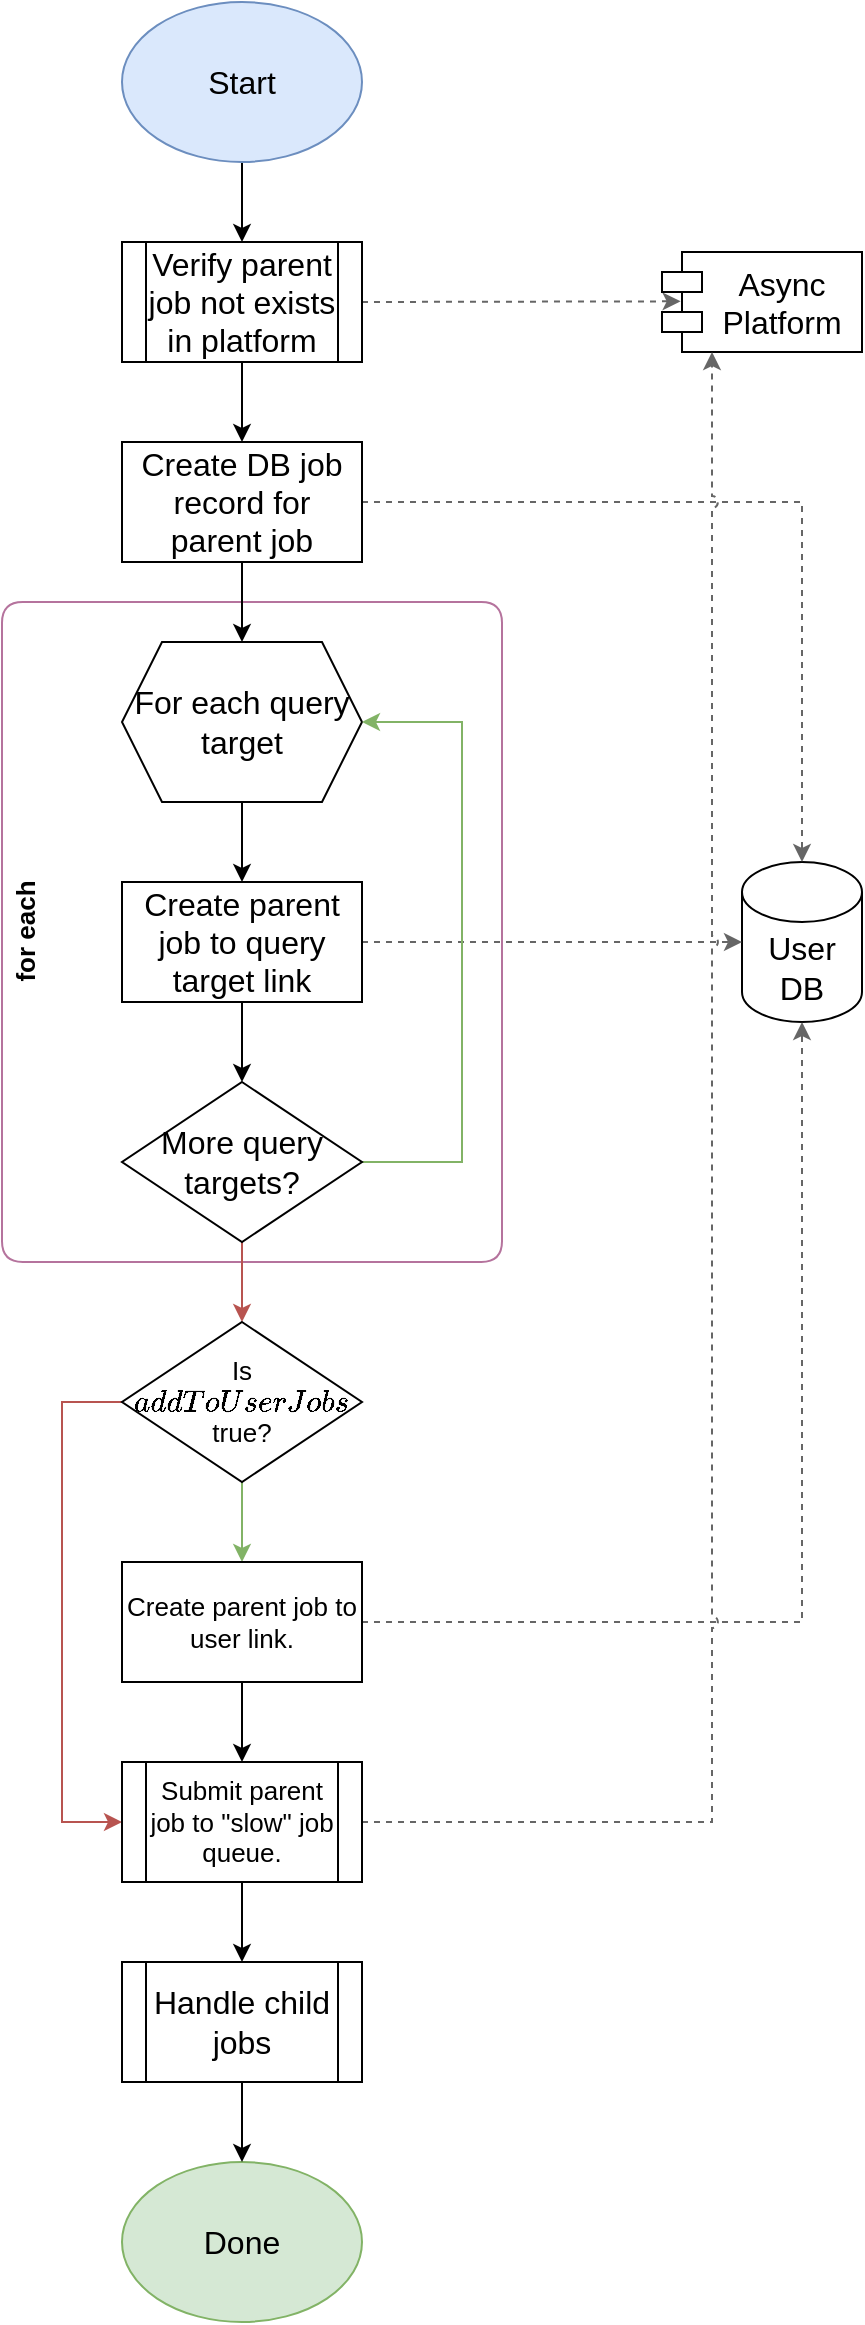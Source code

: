 <mxfile version="20.6.2" type="device"><diagram id="YfD4xRnCbd-SrvlBTTsH" name="Page-1"><mxGraphModel dx="3342" dy="1814" grid="1" gridSize="10" guides="1" tooltips="1" connect="1" arrows="1" fold="1" page="1" pageScale="1" pageWidth="850" pageHeight="1100" math="0" shadow="0"><root><mxCell id="0"/><mxCell id="1" parent="0"/><mxCell id="FpzqsYFzzmp3kluHj1mP-48" value="for each" style="swimlane;horizontal=0;whiteSpace=wrap;html=1;fontSize=13;swimlaneLine=0;glass=0;shadow=0;sketch=0;rounded=1;strokeColor=#B5739D;" vertex="1" parent="1"><mxGeometry y="300" width="250" height="330" as="geometry"><mxRectangle x="260" y="300" width="40" height="80" as="alternateBounds"/></mxGeometry></mxCell><mxCell id="FpzqsYFzzmp3kluHj1mP-4" style="edgeStyle=orthogonalEdgeStyle;rounded=0;orthogonalLoop=1;jettySize=auto;html=1;exitX=0.5;exitY=1;exitDx=0;exitDy=0;entryX=0.5;entryY=0;entryDx=0;entryDy=0;fontSize=16;" edge="1" parent="1" source="FpzqsYFzzmp3kluHj1mP-1" target="FpzqsYFzzmp3kluHj1mP-3"><mxGeometry relative="1" as="geometry"/></mxCell><mxCell id="FpzqsYFzzmp3kluHj1mP-1" value="Start" style="ellipse;whiteSpace=wrap;html=1;fontSize=16;fillColor=#dae8fc;strokeColor=#6c8ebf;" vertex="1" parent="1"><mxGeometry x="60" width="120" height="80" as="geometry"/></mxCell><mxCell id="FpzqsYFzzmp3kluHj1mP-6" style="edgeStyle=orthogonalEdgeStyle;rounded=0;orthogonalLoop=1;jettySize=auto;html=1;exitX=1;exitY=0.5;exitDx=0;exitDy=0;entryX=0.093;entryY=0.493;entryDx=0;entryDy=0;entryPerimeter=0;fontSize=16;fillColor=#f5f5f5;strokeColor=#666666;dashed=1;jumpStyle=arc;" edge="1" parent="1" source="FpzqsYFzzmp3kluHj1mP-3" target="FpzqsYFzzmp3kluHj1mP-5"><mxGeometry relative="1" as="geometry"/></mxCell><mxCell id="FpzqsYFzzmp3kluHj1mP-10" style="edgeStyle=orthogonalEdgeStyle;rounded=0;orthogonalLoop=1;jettySize=auto;html=1;exitX=0.5;exitY=1;exitDx=0;exitDy=0;entryX=0.5;entryY=0;entryDx=0;entryDy=0;fontSize=16;" edge="1" parent="1" source="FpzqsYFzzmp3kluHj1mP-3" target="FpzqsYFzzmp3kluHj1mP-8"><mxGeometry relative="1" as="geometry"/></mxCell><mxCell id="FpzqsYFzzmp3kluHj1mP-3" value="Verify parent job not exists in platform" style="shape=process;whiteSpace=wrap;html=1;backgroundOutline=1;fontSize=16;" vertex="1" parent="1"><mxGeometry x="60" y="120" width="120" height="60" as="geometry"/></mxCell><mxCell id="FpzqsYFzzmp3kluHj1mP-5" value="Async&#10;Platform" style="shape=module;align=left;spacingLeft=20;align=center;verticalAlign=top;fontSize=16;" vertex="1" parent="1"><mxGeometry x="330" y="125" width="100" height="50" as="geometry"/></mxCell><mxCell id="FpzqsYFzzmp3kluHj1mP-7" value="User&lt;br&gt;DB" style="shape=cylinder3;whiteSpace=wrap;html=1;boundedLbl=1;backgroundOutline=1;size=15;fontSize=16;" vertex="1" parent="1"><mxGeometry x="370" y="430" width="60" height="80" as="geometry"/></mxCell><mxCell id="FpzqsYFzzmp3kluHj1mP-9" style="edgeStyle=orthogonalEdgeStyle;rounded=0;orthogonalLoop=1;jettySize=auto;html=1;exitX=1;exitY=0.5;exitDx=0;exitDy=0;entryX=0.5;entryY=0;entryDx=0;entryDy=0;entryPerimeter=0;fontSize=16;fillColor=#f5f5f5;strokeColor=#666666;dashed=1;jumpStyle=arc;" edge="1" parent="1" source="FpzqsYFzzmp3kluHj1mP-8" target="FpzqsYFzzmp3kluHj1mP-7"><mxGeometry relative="1" as="geometry"/></mxCell><mxCell id="FpzqsYFzzmp3kluHj1mP-14" style="edgeStyle=orthogonalEdgeStyle;rounded=0;orthogonalLoop=1;jettySize=auto;html=1;exitX=0.5;exitY=1;exitDx=0;exitDy=0;entryX=0.5;entryY=0;entryDx=0;entryDy=0;fontSize=16;" edge="1" parent="1" source="FpzqsYFzzmp3kluHj1mP-8" target="FpzqsYFzzmp3kluHj1mP-13"><mxGeometry relative="1" as="geometry"/></mxCell><mxCell id="FpzqsYFzzmp3kluHj1mP-8" value="Create DB job record for parent job" style="rounded=0;whiteSpace=wrap;html=1;fontSize=16;" vertex="1" parent="1"><mxGeometry x="60" y="220" width="120" height="60" as="geometry"/></mxCell><mxCell id="FpzqsYFzzmp3kluHj1mP-20" style="edgeStyle=orthogonalEdgeStyle;rounded=0;orthogonalLoop=1;jettySize=auto;html=1;exitX=0.5;exitY=1;exitDx=0;exitDy=0;entryX=0.5;entryY=0;entryDx=0;entryDy=0;fontSize=16;" edge="1" parent="1" source="FpzqsYFzzmp3kluHj1mP-13" target="FpzqsYFzzmp3kluHj1mP-19"><mxGeometry relative="1" as="geometry"/></mxCell><mxCell id="FpzqsYFzzmp3kluHj1mP-13" value="For each query target" style="shape=hexagon;perimeter=hexagonPerimeter2;whiteSpace=wrap;html=1;fixedSize=1;fontSize=16;" vertex="1" parent="1"><mxGeometry x="60" y="320" width="120" height="80" as="geometry"/></mxCell><mxCell id="FpzqsYFzzmp3kluHj1mP-22" style="edgeStyle=orthogonalEdgeStyle;rounded=0;orthogonalLoop=1;jettySize=auto;html=1;exitX=0.5;exitY=1;exitDx=0;exitDy=0;entryX=0.5;entryY=0;entryDx=0;entryDy=0;fontSize=16;" edge="1" parent="1" source="FpzqsYFzzmp3kluHj1mP-19" target="FpzqsYFzzmp3kluHj1mP-21"><mxGeometry relative="1" as="geometry"/></mxCell><mxCell id="FpzqsYFzzmp3kluHj1mP-28" style="edgeStyle=orthogonalEdgeStyle;rounded=0;orthogonalLoop=1;jettySize=auto;html=1;exitX=1;exitY=0.5;exitDx=0;exitDy=0;fontSize=13;entryX=0;entryY=0.5;entryDx=0;entryDy=0;entryPerimeter=0;fillColor=#f5f5f5;strokeColor=#666666;dashed=1;jumpStyle=arc;" edge="1" parent="1" source="FpzqsYFzzmp3kluHj1mP-19" target="FpzqsYFzzmp3kluHj1mP-7"><mxGeometry relative="1" as="geometry"><mxPoint x="300" y="540" as="targetPoint"/><Array as="points"/></mxGeometry></mxCell><mxCell id="FpzqsYFzzmp3kluHj1mP-19" value="Create parent job to query target link" style="rounded=0;whiteSpace=wrap;html=1;fontSize=16;" vertex="1" parent="1"><mxGeometry x="60" y="440" width="120" height="60" as="geometry"/></mxCell><mxCell id="FpzqsYFzzmp3kluHj1mP-23" style="edgeStyle=orthogonalEdgeStyle;rounded=0;orthogonalLoop=1;jettySize=auto;html=1;exitX=1;exitY=0.5;exitDx=0;exitDy=0;entryX=1;entryY=0.5;entryDx=0;entryDy=0;fontSize=16;fillColor=#d5e8d4;strokeColor=#82b366;" edge="1" parent="1" source="FpzqsYFzzmp3kluHj1mP-21" target="FpzqsYFzzmp3kluHj1mP-13"><mxGeometry relative="1" as="geometry"><Array as="points"><mxPoint x="230" y="580"/><mxPoint x="230" y="360"/></Array></mxGeometry></mxCell><mxCell id="FpzqsYFzzmp3kluHj1mP-26" style="edgeStyle=orthogonalEdgeStyle;rounded=0;orthogonalLoop=1;jettySize=auto;html=1;exitX=0.5;exitY=1;exitDx=0;exitDy=0;entryX=0.5;entryY=0;entryDx=0;entryDy=0;fontSize=13;fillColor=#f8cecc;strokeColor=#b85450;" edge="1" parent="1" source="FpzqsYFzzmp3kluHj1mP-21" target="FpzqsYFzzmp3kluHj1mP-25"><mxGeometry relative="1" as="geometry"/></mxCell><mxCell id="FpzqsYFzzmp3kluHj1mP-21" value="More query targets?" style="rhombus;whiteSpace=wrap;html=1;fontSize=16;" vertex="1" parent="1"><mxGeometry x="60" y="540" width="120" height="80" as="geometry"/></mxCell><mxCell id="FpzqsYFzzmp3kluHj1mP-30" style="edgeStyle=orthogonalEdgeStyle;rounded=0;orthogonalLoop=1;jettySize=auto;html=1;exitX=0.5;exitY=1;exitDx=0;exitDy=0;entryX=0.5;entryY=0;entryDx=0;entryDy=0;fontSize=13;fillColor=#d5e8d4;strokeColor=#82b366;" edge="1" parent="1" source="FpzqsYFzzmp3kluHj1mP-25" target="FpzqsYFzzmp3kluHj1mP-27"><mxGeometry relative="1" as="geometry"/></mxCell><mxCell id="FpzqsYFzzmp3kluHj1mP-34" style="edgeStyle=orthogonalEdgeStyle;rounded=0;orthogonalLoop=1;jettySize=auto;html=1;exitX=0;exitY=0.5;exitDx=0;exitDy=0;entryX=0;entryY=0.5;entryDx=0;entryDy=0;fontSize=13;fillColor=#f8cecc;strokeColor=#b85450;" edge="1" parent="1" source="FpzqsYFzzmp3kluHj1mP-25" target="FpzqsYFzzmp3kluHj1mP-31"><mxGeometry relative="1" as="geometry"><Array as="points"><mxPoint x="30" y="700"/><mxPoint x="30" y="910"/></Array></mxGeometry></mxCell><mxCell id="FpzqsYFzzmp3kluHj1mP-25" value="Is&lt;br&gt;`addToUserJobs`&lt;br style=&quot;font-size: 13px;&quot;&gt;true?" style="rhombus;whiteSpace=wrap;html=1;fontSize=13;" vertex="1" parent="1"><mxGeometry x="60" y="660" width="120" height="80" as="geometry"/></mxCell><mxCell id="FpzqsYFzzmp3kluHj1mP-32" style="edgeStyle=orthogonalEdgeStyle;rounded=0;orthogonalLoop=1;jettySize=auto;html=1;exitX=0.5;exitY=1;exitDx=0;exitDy=0;entryX=0.5;entryY=0;entryDx=0;entryDy=0;fontSize=13;" edge="1" parent="1" source="FpzqsYFzzmp3kluHj1mP-27" target="FpzqsYFzzmp3kluHj1mP-31"><mxGeometry relative="1" as="geometry"/></mxCell><mxCell id="FpzqsYFzzmp3kluHj1mP-85" style="edgeStyle=orthogonalEdgeStyle;rounded=0;jumpStyle=arc;orthogonalLoop=1;jettySize=auto;html=1;exitX=1;exitY=0.5;exitDx=0;exitDy=0;entryX=0.5;entryY=1;entryDx=0;entryDy=0;entryPerimeter=0;dashed=1;fontSize=16;fillColor=#f5f5f5;strokeColor=#666666;" edge="1" parent="1" source="FpzqsYFzzmp3kluHj1mP-27" target="FpzqsYFzzmp3kluHj1mP-7"><mxGeometry relative="1" as="geometry"/></mxCell><mxCell id="FpzqsYFzzmp3kluHj1mP-27" value="Create parent job to user link." style="rounded=0;whiteSpace=wrap;html=1;fontSize=13;" vertex="1" parent="1"><mxGeometry x="60" y="780" width="120" height="60" as="geometry"/></mxCell><mxCell id="FpzqsYFzzmp3kluHj1mP-33" style="edgeStyle=orthogonalEdgeStyle;rounded=0;orthogonalLoop=1;jettySize=auto;html=1;exitX=1;exitY=0.5;exitDx=0;exitDy=0;entryX=0.25;entryY=1;entryDx=0;entryDy=0;fontSize=13;fillColor=#f5f5f5;strokeColor=#666666;dashed=1;jumpStyle=arc;" edge="1" parent="1" source="FpzqsYFzzmp3kluHj1mP-31" target="FpzqsYFzzmp3kluHj1mP-5"><mxGeometry relative="1" as="geometry"/></mxCell><mxCell id="FpzqsYFzzmp3kluHj1mP-36" style="edgeStyle=orthogonalEdgeStyle;rounded=0;orthogonalLoop=1;jettySize=auto;html=1;exitX=0.5;exitY=1;exitDx=0;exitDy=0;entryX=0.5;entryY=0;entryDx=0;entryDy=0;fontSize=13;" edge="1" parent="1" source="FpzqsYFzzmp3kluHj1mP-31" target="FpzqsYFzzmp3kluHj1mP-84"><mxGeometry relative="1" as="geometry"><mxPoint x="120" y="980" as="targetPoint"/></mxGeometry></mxCell><mxCell id="FpzqsYFzzmp3kluHj1mP-31" value="Submit parent job to &quot;slow&quot; job queue." style="shape=process;whiteSpace=wrap;html=1;backgroundOutline=1;fontSize=13;" vertex="1" parent="1"><mxGeometry x="60" y="880" width="120" height="60" as="geometry"/></mxCell><mxCell id="FpzqsYFzzmp3kluHj1mP-82" value="Done" style="ellipse;whiteSpace=wrap;html=1;rounded=0;shadow=0;glass=0;sketch=0;fontSize=16;fillColor=#d5e8d4;strokeColor=#82b366;" vertex="1" parent="1"><mxGeometry x="60" y="1080" width="120" height="80" as="geometry"/></mxCell><mxCell id="FpzqsYFzzmp3kluHj1mP-86" style="edgeStyle=orthogonalEdgeStyle;rounded=0;jumpStyle=arc;orthogonalLoop=1;jettySize=auto;html=1;exitX=0.5;exitY=1;exitDx=0;exitDy=0;entryX=0.5;entryY=0;entryDx=0;entryDy=0;fontSize=16;" edge="1" parent="1" source="FpzqsYFzzmp3kluHj1mP-84" target="FpzqsYFzzmp3kluHj1mP-82"><mxGeometry relative="1" as="geometry"/></mxCell><mxCell id="FpzqsYFzzmp3kluHj1mP-84" value="Handle child jobs" style="shape=process;whiteSpace=wrap;html=1;backgroundOutline=1;rounded=0;shadow=0;glass=0;sketch=0;fontSize=16;" vertex="1" parent="1"><mxGeometry x="60" y="980" width="120" height="60" as="geometry"/></mxCell></root></mxGraphModel></diagram></mxfile>